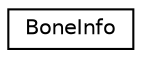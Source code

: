 digraph "Graphical Class Hierarchy"
{
 // LATEX_PDF_SIZE
  edge [fontname="Helvetica",fontsize="10",labelfontname="Helvetica",labelfontsize="10"];
  node [fontname="Helvetica",fontsize="10",shape=record];
  rankdir="LR";
  Node0 [label="BoneInfo",height=0.2,width=0.4,color="black", fillcolor="white", style="filled",URL="$structBoneInfo.html",tooltip=" "];
}
